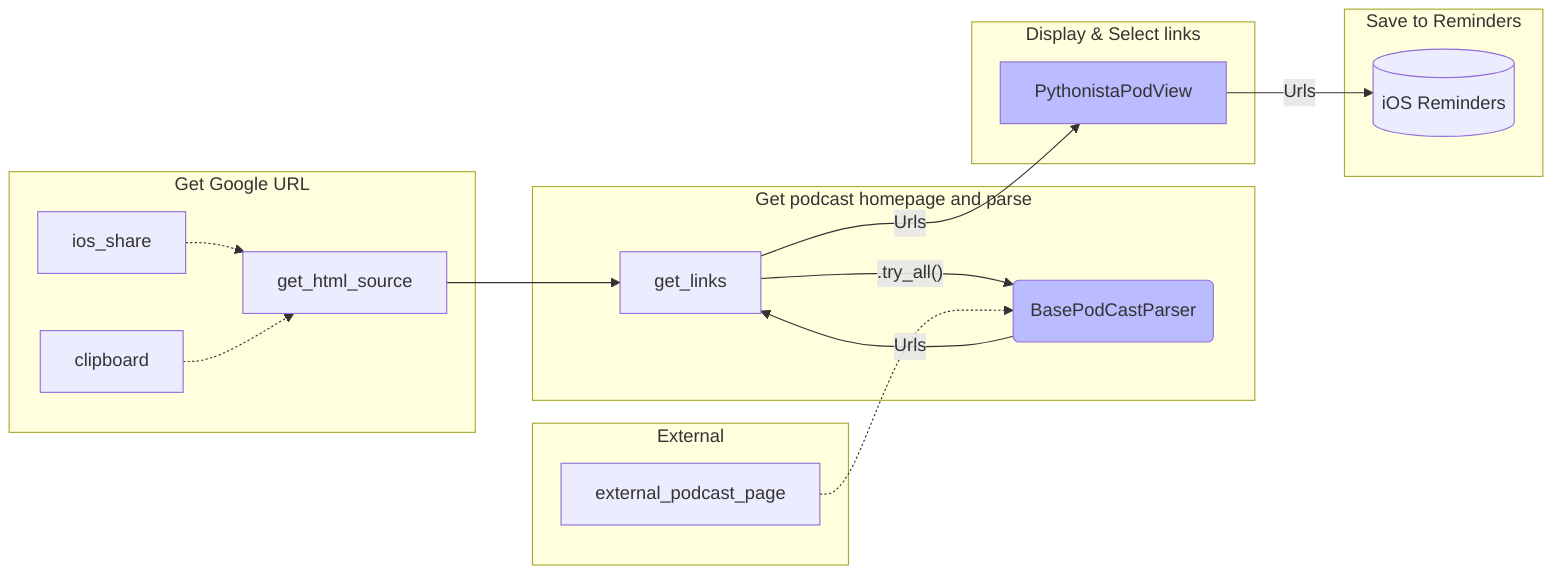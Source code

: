 flowchart LR
    subgraph get_url [Get Google URL]
        direction LR
        ios_share -.-> get_html_source
        clipboard -.-> get_html_source
    end
    
    subgraph process [Get podcast homepage and parse]
        get_html_source --> get_links
        get_links -- ".try_all()" --> PodCastParser(BasePodCastParser)
        PodCastParser --Urls--> get_links
        style PodCastParser fill:#bbf
    end

    subgraph podcast [External]
        external_podcast_page -.-> PodCastParser

    end

    subgraph select [Display & Select links]
        get_links -- Urls --> PythonistaPodView 
        style PythonistaPodView fill:#bbf    
    end

    subgraph save [Save to Reminders]
        PythonistaPodView -- Urls --> Reminders[(iOS Reminders)]
    end
